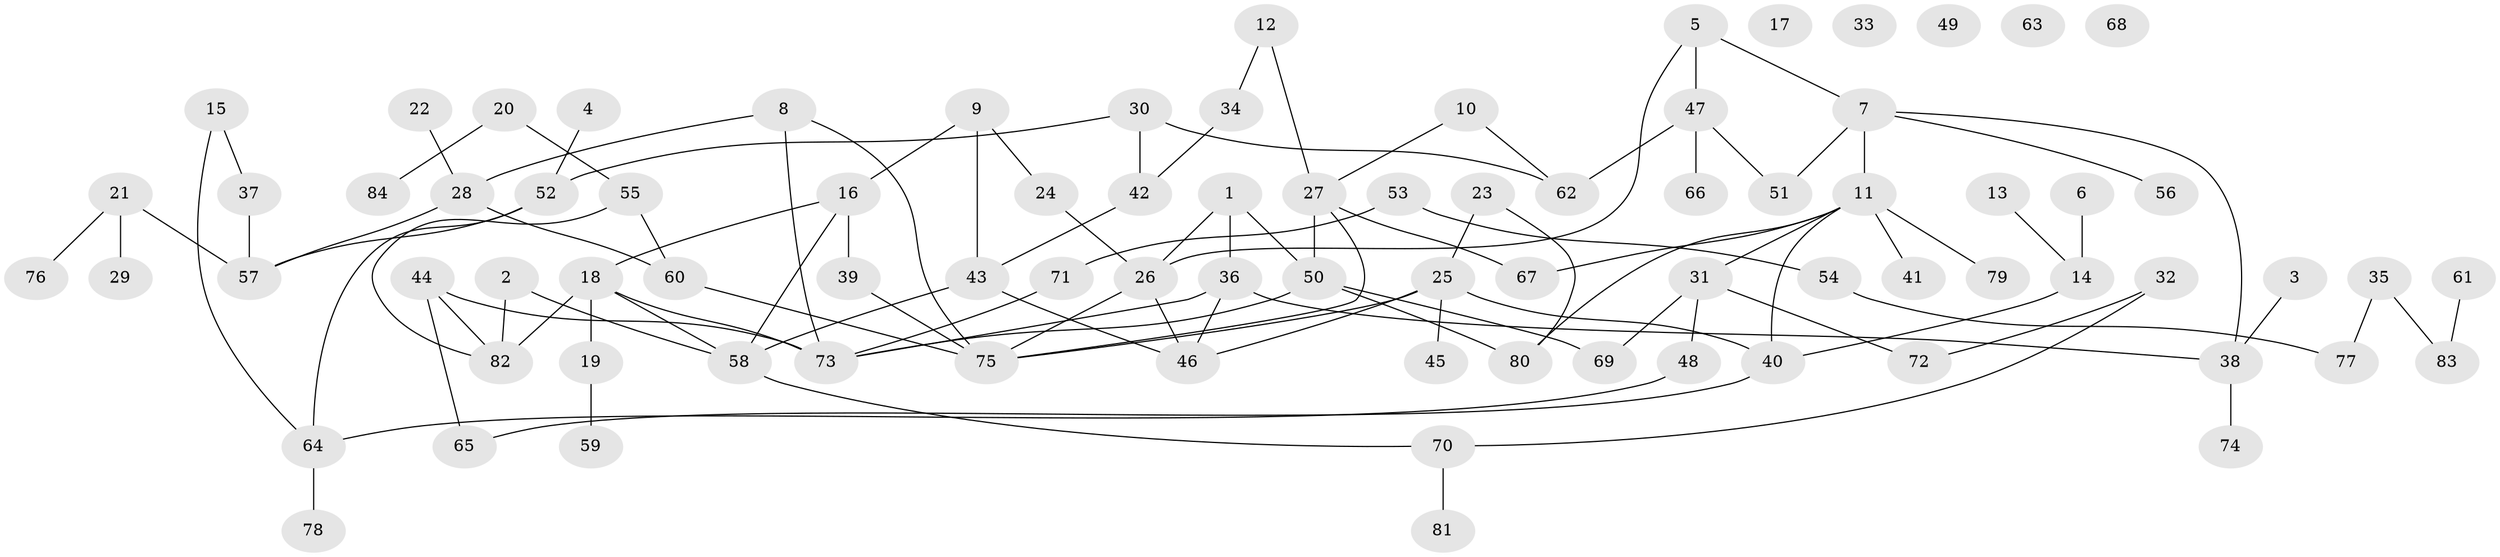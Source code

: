 // Generated by graph-tools (version 1.1) at 2025/13/03/09/25 04:13:14]
// undirected, 84 vertices, 107 edges
graph export_dot {
graph [start="1"]
  node [color=gray90,style=filled];
  1;
  2;
  3;
  4;
  5;
  6;
  7;
  8;
  9;
  10;
  11;
  12;
  13;
  14;
  15;
  16;
  17;
  18;
  19;
  20;
  21;
  22;
  23;
  24;
  25;
  26;
  27;
  28;
  29;
  30;
  31;
  32;
  33;
  34;
  35;
  36;
  37;
  38;
  39;
  40;
  41;
  42;
  43;
  44;
  45;
  46;
  47;
  48;
  49;
  50;
  51;
  52;
  53;
  54;
  55;
  56;
  57;
  58;
  59;
  60;
  61;
  62;
  63;
  64;
  65;
  66;
  67;
  68;
  69;
  70;
  71;
  72;
  73;
  74;
  75;
  76;
  77;
  78;
  79;
  80;
  81;
  82;
  83;
  84;
  1 -- 26;
  1 -- 36;
  1 -- 50;
  2 -- 58;
  2 -- 82;
  3 -- 38;
  4 -- 52;
  5 -- 7;
  5 -- 26;
  5 -- 47;
  6 -- 14;
  7 -- 11;
  7 -- 38;
  7 -- 51;
  7 -- 56;
  8 -- 28;
  8 -- 73;
  8 -- 75;
  9 -- 16;
  9 -- 24;
  9 -- 43;
  10 -- 27;
  10 -- 62;
  11 -- 31;
  11 -- 40;
  11 -- 41;
  11 -- 67;
  11 -- 79;
  11 -- 80;
  12 -- 27;
  12 -- 34;
  13 -- 14;
  14 -- 40;
  15 -- 37;
  15 -- 64;
  16 -- 18;
  16 -- 39;
  16 -- 58;
  18 -- 19;
  18 -- 58;
  18 -- 73;
  18 -- 82;
  19 -- 59;
  20 -- 55;
  20 -- 84;
  21 -- 29;
  21 -- 57;
  21 -- 76;
  22 -- 28;
  23 -- 25;
  23 -- 80;
  24 -- 26;
  25 -- 40;
  25 -- 45;
  25 -- 46;
  25 -- 75;
  26 -- 46;
  26 -- 75;
  27 -- 50;
  27 -- 67;
  27 -- 75;
  28 -- 57;
  28 -- 60;
  30 -- 42;
  30 -- 52;
  30 -- 62;
  31 -- 48;
  31 -- 69;
  31 -- 72;
  32 -- 70;
  32 -- 72;
  34 -- 42;
  35 -- 77;
  35 -- 83;
  36 -- 38;
  36 -- 46;
  36 -- 73;
  37 -- 57;
  38 -- 74;
  39 -- 75;
  40 -- 65;
  42 -- 43;
  43 -- 46;
  43 -- 58;
  44 -- 65;
  44 -- 73;
  44 -- 82;
  47 -- 51;
  47 -- 62;
  47 -- 66;
  48 -- 64;
  50 -- 69;
  50 -- 73;
  50 -- 80;
  52 -- 57;
  52 -- 64;
  53 -- 54;
  53 -- 71;
  54 -- 77;
  55 -- 60;
  55 -- 82;
  58 -- 70;
  60 -- 75;
  61 -- 83;
  64 -- 78;
  70 -- 81;
  71 -- 73;
}
